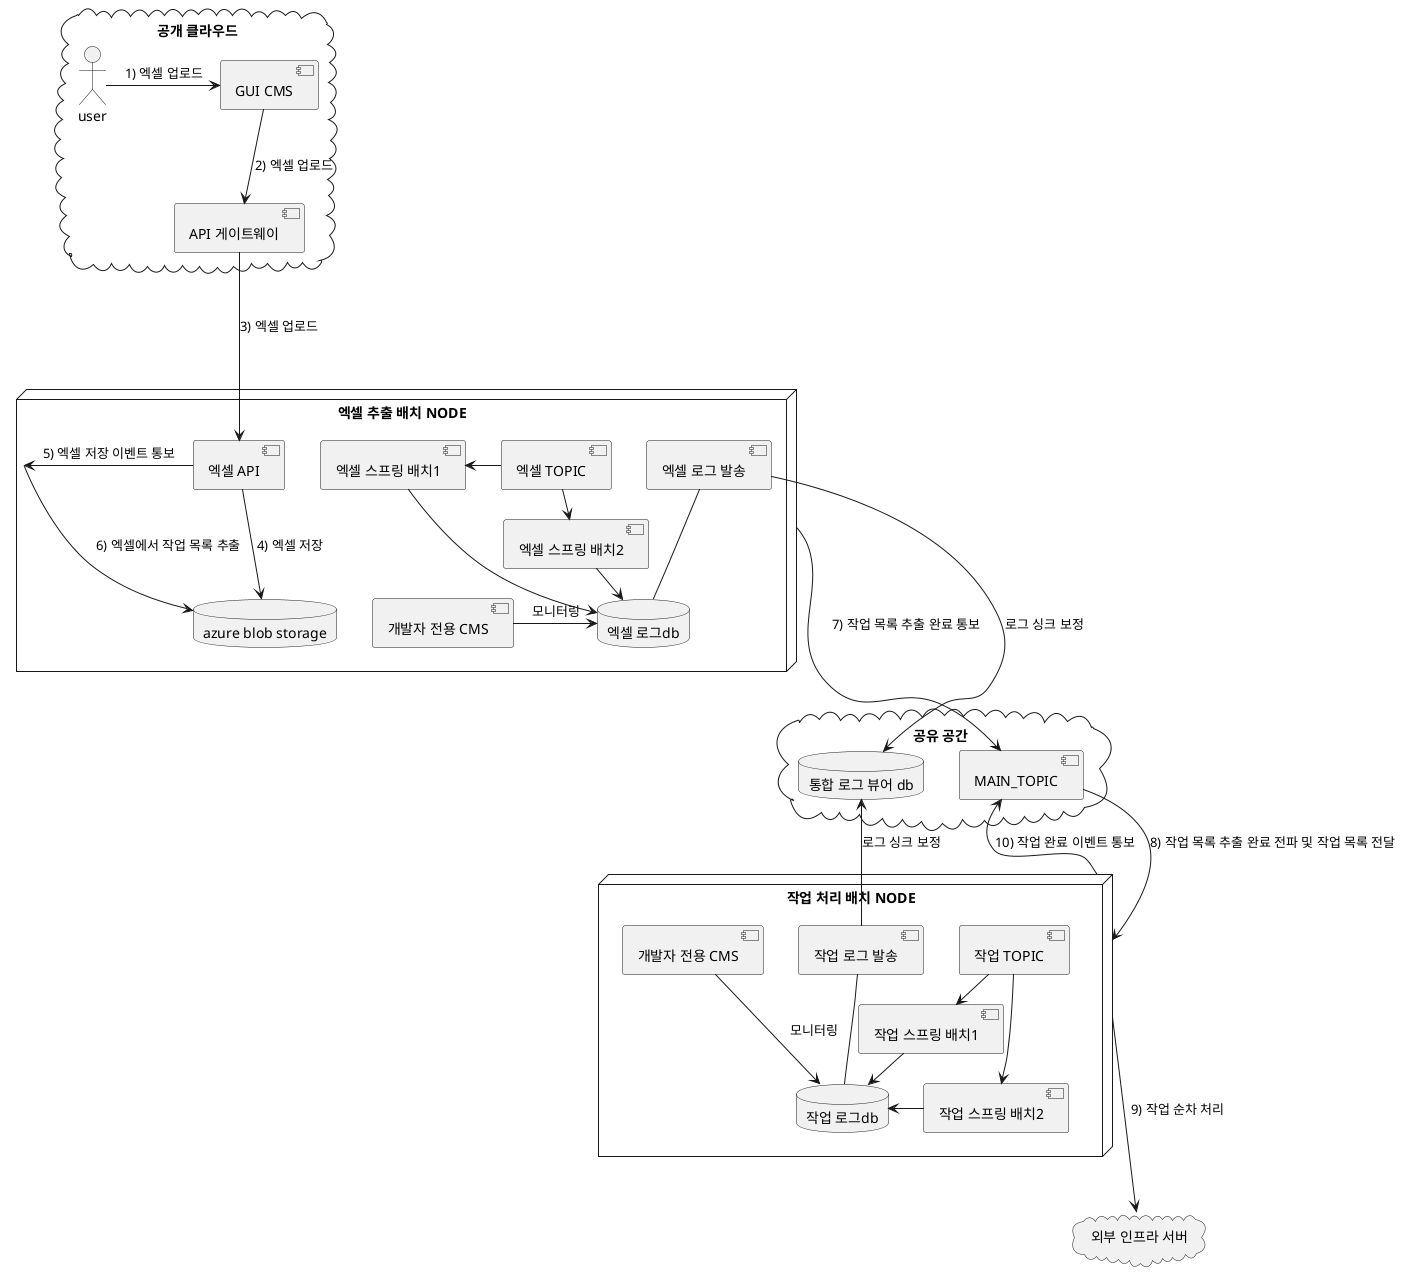 @startuml

cloud "공개 클라우드"{
actor user as u
component "GUI CMS" as cms
component "API 게이트웨이" as eas
}
cloud "공유 공간"{
    component "MAIN_TOPIC" as asb
    database "통합 로그 뷰어 db" as total_log_db
}
node "엑셀 추출 배치 NODE" as en{
    component "엑셀 API" as en_api
    database "azure blob storage" as db
    component "엑셀 TOPIC" as q1
    component "엑셀 스프링 배치1" as en_1
    component "엑셀 스프링 배치2" as en_2
    component "엑셀 로그 발송" as en_log
    component "개발자 전용 CMS" as en_cms
    database "엑셀 로그db" as log_db
    en_cms -> log_db : 모니터링
    q1 -> en_1
    q1 -> en_2 : 123
    en_1 --> log_db
    en_2 -> log_db
    en_log -- log_db
    en_log --> total_log_db : 로그 싱크 보정
}
node "작업 처리 배치 NODE" as psn{
    component "작업 TOPIC" as q2
    component "작업 스프링 배치1" as psn_b_1
    component "작업 스프링 배치2" as psn_b_2
    component "작업 로그 발송" as psn_log
    component "개발자 전용 CMS" as psn_cms
    database "작업 로그db" as log_db2
    psn_cms --> log_db2 : 모니터링
    log_db2 <- psn_b_2
    q2 -> psn_b_1
    q2 --> psn_b_2
    psn_b_1 -> log_db2
    total_log_db <-- psn_log : 로그 싱크 보정
    psn_log -- log_db2
}


cloud "외부 인프라 서버" as eps

u -> cms : 1) 엑셀 업로드
cms --> eas : 2) 엑셀 업로드
eas ---> en_api: 3) 엑셀 업로드
en_api --> db : 4) 엑셀 저장
en_api -> en : 5) 엑셀 저장 이벤트 통보
en --> db : 6) 엑셀에서 작업 목록 추출
en ---> asb : 7) 작업 목록 추출 완료 통보
asb --> psn : 8) 작업 목록 추출 완료 전파 및 작업 목록 전달
psn ---> eps : 9) 작업 순차 처리
psn --> asb : 10) 작업 완료 이벤트 통보
@enduml